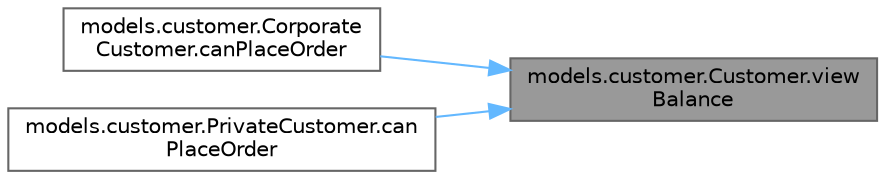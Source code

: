 digraph "models.customer.Customer.viewBalance"
{
 // LATEX_PDF_SIZE
  bgcolor="transparent";
  edge [fontname=Helvetica,fontsize=10,labelfontname=Helvetica,labelfontsize=10];
  node [fontname=Helvetica,fontsize=10,shape=box,height=0.2,width=0.4];
  rankdir="RL";
  Node1 [id="Node000001",label="models.customer.Customer.view\lBalance",height=0.2,width=0.4,color="gray40", fillcolor="grey60", style="filled", fontcolor="black",tooltip="Returns the customer's balance."];
  Node1 -> Node2 [id="edge1_Node000001_Node000002",dir="back",color="steelblue1",style="solid",tooltip=" "];
  Node2 [id="Node000002",label="models.customer.Corporate\lCustomer.canPlaceOrder",height=0.2,width=0.4,color="grey40", fillcolor="white", style="filled",URL="$classmodels_1_1customer_1_1_corporate_customer.html#a3b3707d8763c74c82fccb595049dfb87",tooltip="Checks if the corporate customer can place an order."];
  Node1 -> Node3 [id="edge2_Node000001_Node000003",dir="back",color="steelblue1",style="solid",tooltip=" "];
  Node3 [id="Node000003",label="models.customer.PrivateCustomer.can\lPlaceOrder",height=0.2,width=0.4,color="grey40", fillcolor="white", style="filled",URL="$classmodels_1_1customer_1_1_private_customer.html#a278d03f66fa74efec4a82646d9db45a9",tooltip="Checks if the private customer can place an order."];
}
